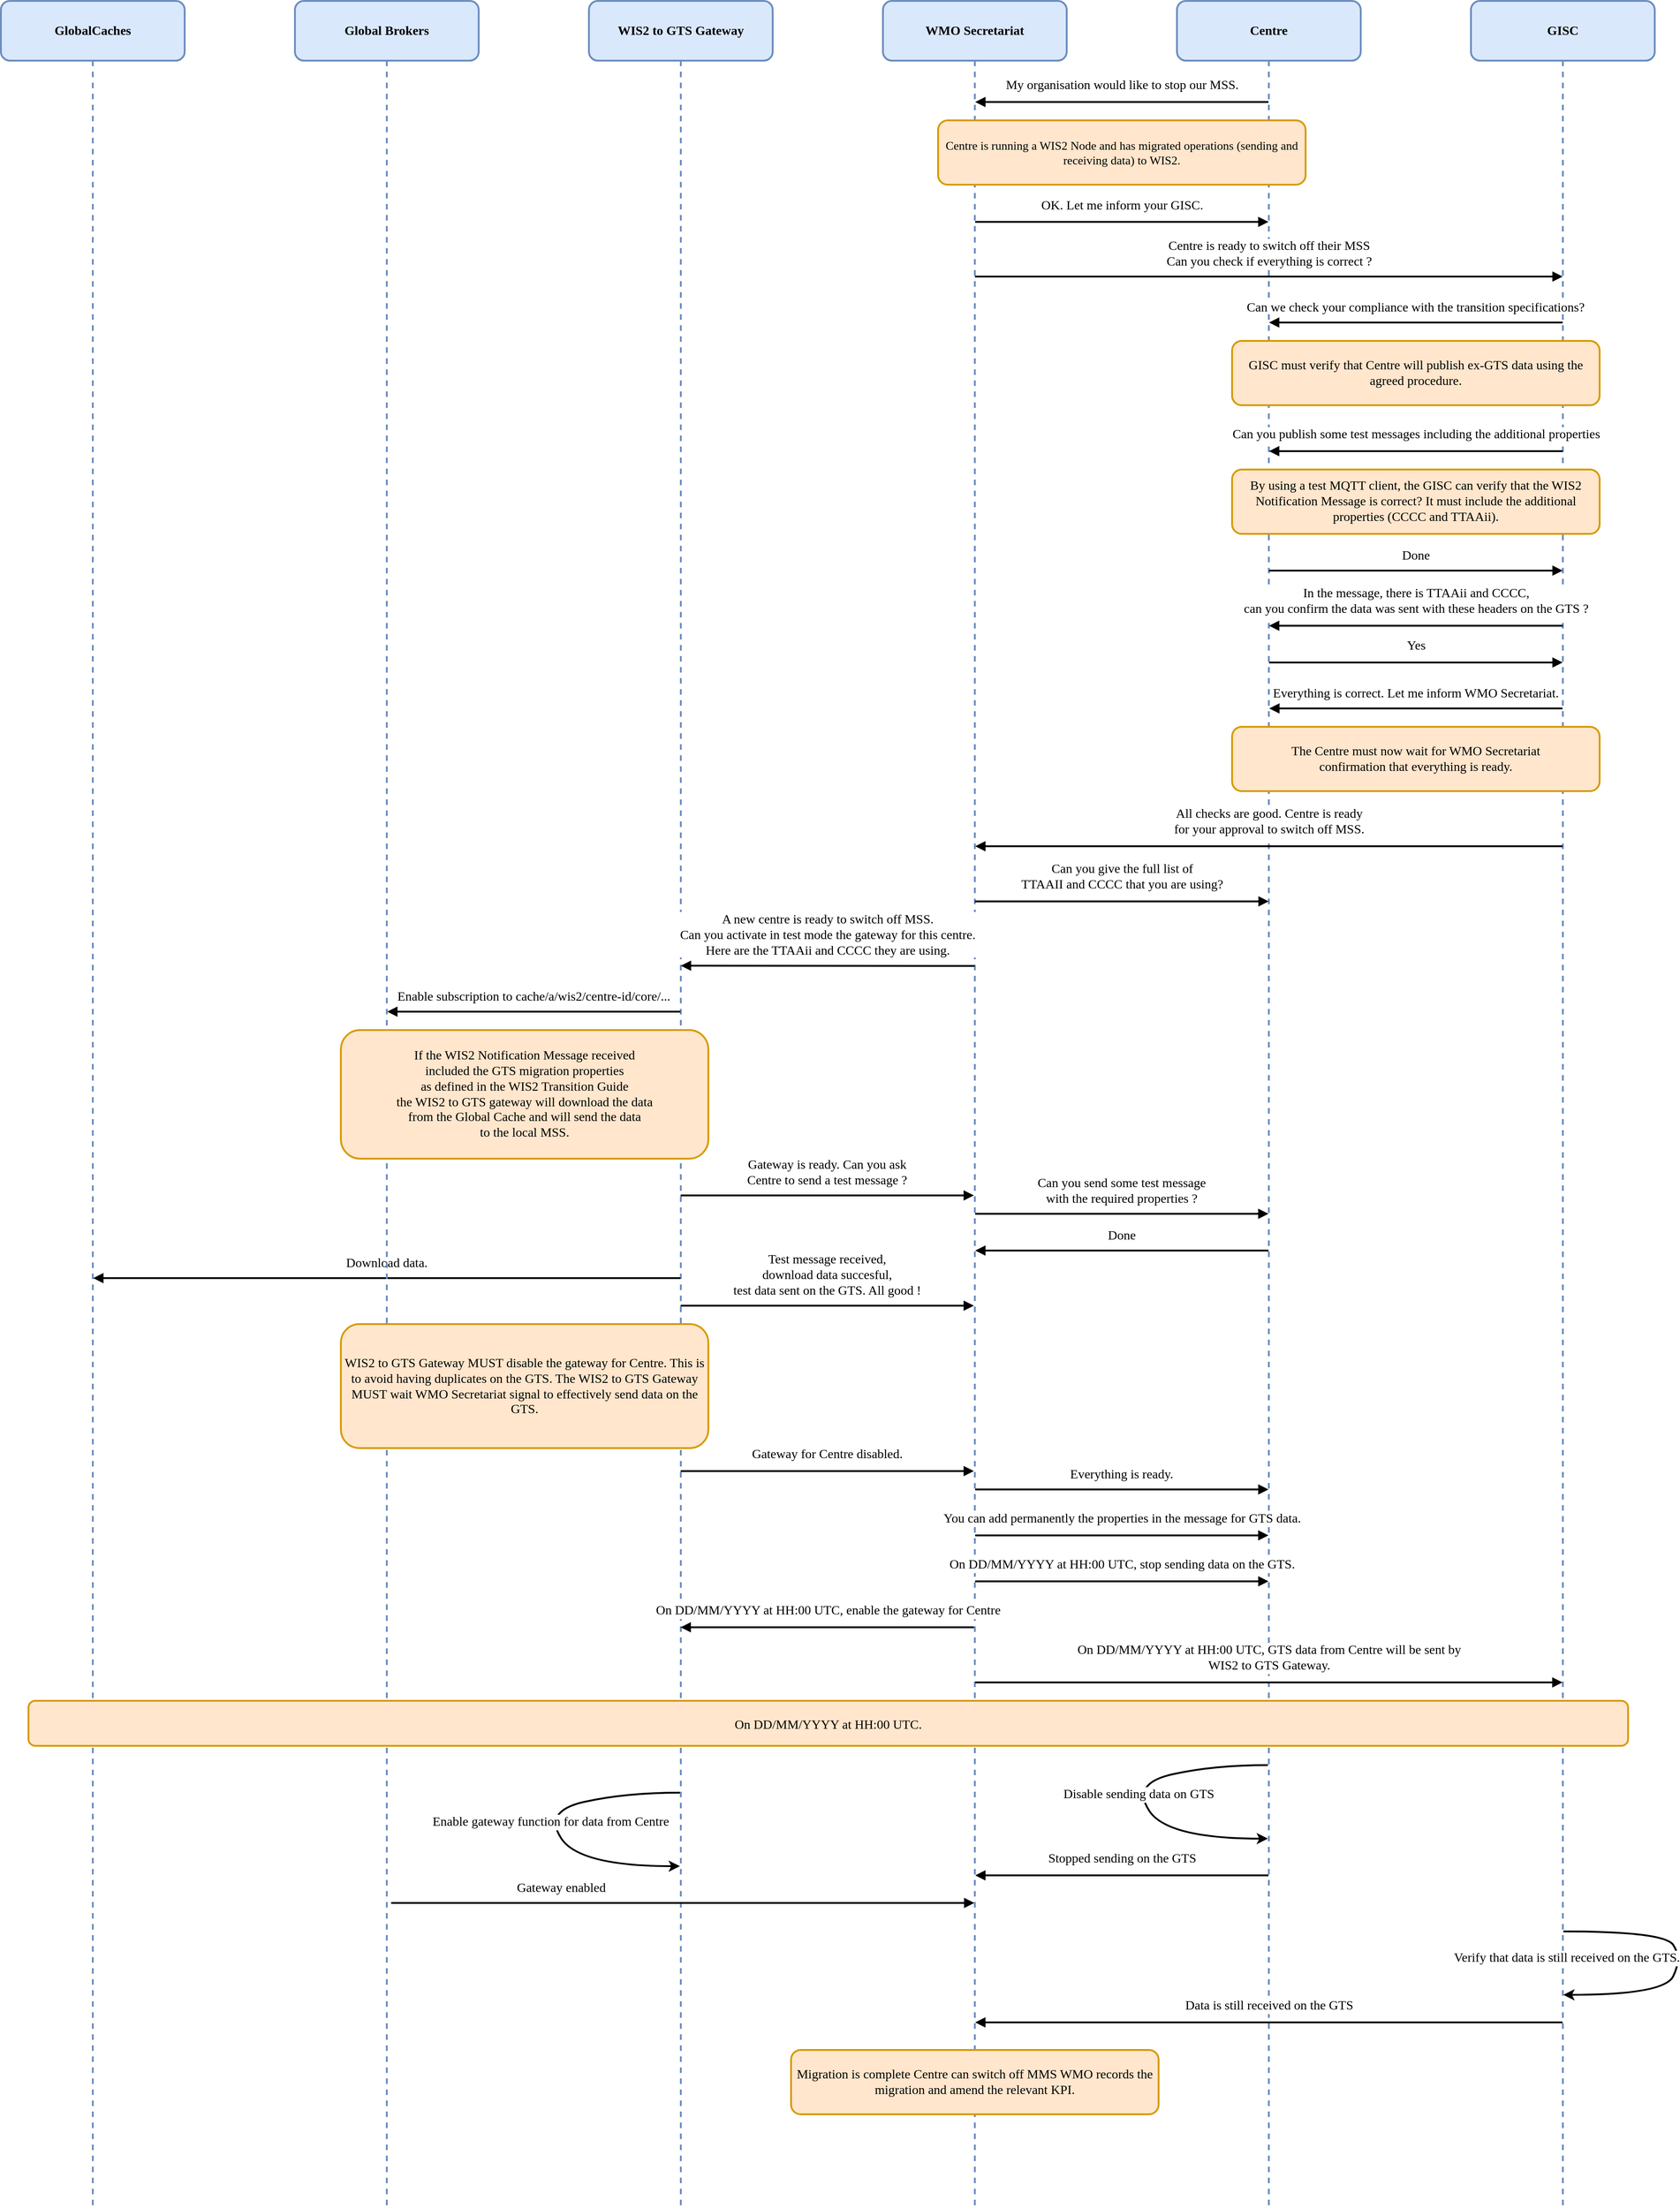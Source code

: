 <mxfile version="22.1.2" type="device">
  <diagram name="Page-1" id="oZ63qkJXuvSa72ImsTO5">
    <mxGraphModel dx="2593" dy="1584" grid="1" gridSize="10" guides="1" tooltips="1" connect="1" arrows="1" fold="1" page="1" pageScale="3.5" pageWidth="827" pageHeight="1169" math="0" shadow="0">
      <root>
        <mxCell id="0" />
        <mxCell id="1" parent="0" />
        <mxCell id="OQUS06HyzIC1bEEYyVjX-85" value="GlobalCaches" style="shape=umlLifeline;perimeter=lifelinePerimeter;whiteSpace=wrap;container=1;dropTarget=0;collapsible=0;recursiveResize=0;outlineConnect=0;portConstraint=eastwest;newEdgeStyle={&quot;edgeStyle&quot;:&quot;elbowEdgeStyle&quot;,&quot;elbow&quot;:&quot;vertical&quot;,&quot;curved&quot;:0,&quot;rounded&quot;:0};size=65;fillColor=#dae8fc;strokeColor=#6c8ebf;strokeWidth=2;fontFamily=Verdana;fontSize=14;fontStyle=1;rounded=1;" parent="1" vertex="1">
          <mxGeometry x="510" y="80" width="200" height="2400" as="geometry" />
        </mxCell>
        <mxCell id="OQUS06HyzIC1bEEYyVjX-87" value="WIS2 to GTS Gateway" style="shape=umlLifeline;perimeter=lifelinePerimeter;whiteSpace=wrap;container=1;dropTarget=0;collapsible=0;recursiveResize=0;outlineConnect=0;portConstraint=eastwest;newEdgeStyle={&quot;edgeStyle&quot;:&quot;elbowEdgeStyle&quot;,&quot;elbow&quot;:&quot;vertical&quot;,&quot;curved&quot;:0,&quot;rounded&quot;:0};size=65;fontSize=14;fontStyle=1;fontFamily=Verdana;fillColor=#dae8fc;strokeColor=#6c8ebf;strokeWidth=2;rounded=1;" parent="1" vertex="1">
          <mxGeometry x="1150" y="80" width="200" height="2400" as="geometry" />
        </mxCell>
        <mxCell id="OQUS06HyzIC1bEEYyVjX-88" value="WMO Secretariat" style="shape=umlLifeline;perimeter=lifelinePerimeter;whiteSpace=wrap;container=1;dropTarget=0;collapsible=0;recursiveResize=0;outlineConnect=0;portConstraint=eastwest;newEdgeStyle={&quot;edgeStyle&quot;:&quot;elbowEdgeStyle&quot;,&quot;elbow&quot;:&quot;vertical&quot;,&quot;curved&quot;:0,&quot;rounded&quot;:0};size=65;fontSize=14;fontStyle=1;fontFamily=Verdana;fillColor=#dae8fc;strokeColor=#6c8ebf;strokeWidth=2;rounded=1;" parent="1" vertex="1">
          <mxGeometry x="1470" y="80" width="200" height="2400" as="geometry" />
        </mxCell>
        <mxCell id="OQUS06HyzIC1bEEYyVjX-89" value="Centre" style="shape=umlLifeline;perimeter=lifelinePerimeter;whiteSpace=wrap;container=1;dropTarget=0;collapsible=0;recursiveResize=0;outlineConnect=0;portConstraint=eastwest;newEdgeStyle={&quot;edgeStyle&quot;:&quot;elbowEdgeStyle&quot;,&quot;elbow&quot;:&quot;vertical&quot;,&quot;curved&quot;:0,&quot;rounded&quot;:0};size=65;fontFamily=Verdana;fontSize=14;fillColor=#dae8fc;strokeColor=#6c8ebf;fontStyle=1;strokeWidth=2;rounded=1;" parent="1" vertex="1">
          <mxGeometry x="1790" y="80" width="200" height="2400" as="geometry" />
        </mxCell>
        <mxCell id="OQUS06HyzIC1bEEYyVjX-90" value="GISC" style="shape=umlLifeline;perimeter=lifelinePerimeter;whiteSpace=wrap;container=1;dropTarget=0;collapsible=0;recursiveResize=0;outlineConnect=0;portConstraint=eastwest;newEdgeStyle={&quot;edgeStyle&quot;:&quot;elbowEdgeStyle&quot;,&quot;elbow&quot;:&quot;vertical&quot;,&quot;curved&quot;:0,&quot;rounded&quot;:0};size=65;fontSize=14;fontStyle=1;fontFamily=Verdana;fillColor=#dae8fc;strokeColor=#6c8ebf;strokeWidth=2;rounded=1;" parent="1" vertex="1">
          <mxGeometry x="2110" y="80" width="200" height="2400" as="geometry" />
        </mxCell>
        <mxCell id="OQUS06HyzIC1bEEYyVjX-91" value="My organisation would like to stop our MSS." style="verticalAlign=bottom;endArrow=block;edgeStyle=elbowEdgeStyle;elbow=vertical;curved=0;rounded=1;strokeWidth=2;fontFamily=Verdana;fontSize=14;html=1;spacingBottom=7;spacingTop=2;" parent="1" edge="1">
          <mxGeometry relative="1" as="geometry">
            <Array as="points">
              <mxPoint x="1729.59" y="190" />
            </Array>
            <mxPoint x="1889.59" y="190" as="sourcePoint" />
            <mxPoint x="1570.414" y="190" as="targetPoint" />
          </mxGeometry>
        </mxCell>
        <mxCell id="OQUS06HyzIC1bEEYyVjX-92" value="OK. Let me inform your GISC." style="verticalAlign=bottom;endArrow=block;edgeStyle=elbowEdgeStyle;elbow=vertical;curved=0;rounded=1;fontSize=14;fontFamily=Verdana;strokeWidth=2;html=1;spacingBottom=7;spacingTop=2;" parent="1" edge="1">
          <mxGeometry relative="1" as="geometry">
            <Array as="points" />
            <mxPoint x="1570.414" y="320.47" as="sourcePoint" />
            <mxPoint x="1889.59" y="320.47" as="targetPoint" />
          </mxGeometry>
        </mxCell>
        <mxCell id="OQUS06HyzIC1bEEYyVjX-93" value="Centre is ready to switch off their MSS&lt;br&gt;Can you check if everything is correct ?" style="verticalAlign=bottom;endArrow=block;edgeStyle=elbowEdgeStyle;elbow=vertical;curved=0;rounded=1;fontSize=14;fontFamily=Verdana;strokeWidth=2;html=1;spacingBottom=5;" parent="1" edge="1">
          <mxGeometry relative="1" as="geometry">
            <Array as="points">
              <mxPoint x="1803.84" y="380" />
            </Array>
            <mxPoint x="1570.164" y="380" as="sourcePoint" />
            <mxPoint x="2209.84" y="380" as="targetPoint" />
          </mxGeometry>
        </mxCell>
        <mxCell id="OQUS06HyzIC1bEEYyVjX-94" value="Can we check your compliance with the transition specifications?" style="verticalAlign=bottom;endArrow=block;edgeStyle=elbowEdgeStyle;elbow=vertical;curved=0;rounded=1;fontSize=14;strokeWidth=2;spacingTop=2;spacingBottom=7;fontFamily=Verdana;" parent="1" edge="1">
          <mxGeometry relative="1" as="geometry">
            <Array as="points">
              <mxPoint x="2090.84" y="430" />
            </Array>
            <mxPoint x="2209.84" y="430" as="sourcePoint" />
            <mxPoint x="1890.164" y="430" as="targetPoint" />
          </mxGeometry>
        </mxCell>
        <mxCell id="OQUS06HyzIC1bEEYyVjX-95" value="Can you publish some test messages including the additional properties" style="verticalAlign=bottom;endArrow=block;edgeStyle=elbowEdgeStyle;elbow=vertical;curved=0;rounded=1;fontSize=14;spacingBottom=7;spacingTop=2;html=1;strokeWidth=2;fontFamily=Verdana;" parent="1" edge="1">
          <mxGeometry relative="1" as="geometry">
            <Array as="points">
              <mxPoint x="2090.84" y="570" />
            </Array>
            <mxPoint x="2209.84" y="570" as="sourcePoint" />
            <mxPoint x="1890.164" y="570" as="targetPoint" />
          </mxGeometry>
        </mxCell>
        <mxCell id="OQUS06HyzIC1bEEYyVjX-96" value="Done" style="verticalAlign=bottom;endArrow=block;edgeStyle=elbowEdgeStyle;elbow=vertical;curved=0;rounded=1;spacingBottom=7;spacingTop=2;fontSize=14;fontFamily=Verdana;strokeWidth=2;" parent="1" edge="1">
          <mxGeometry relative="1" as="geometry">
            <Array as="points">
              <mxPoint x="2090.84" y="700" />
            </Array>
            <mxPoint x="1890.164" y="700" as="sourcePoint" />
            <mxPoint x="2209.84" y="700" as="targetPoint" />
          </mxGeometry>
        </mxCell>
        <mxCell id="OQUS06HyzIC1bEEYyVjX-97" value="In the message, there is TTAAii and CCCC, &lt;br&gt;can you confirm the data was sent with these headers on the GTS ?" style="verticalAlign=bottom;endArrow=block;edgeStyle=elbowEdgeStyle;elbow=vertical;curved=0;rounded=1;strokeWidth=2;spacingBottom=7;spacingTop=2;html=1;fontFamily=Verdana;fontSize=14;" parent="1" edge="1">
          <mxGeometry relative="1" as="geometry">
            <Array as="points">
              <mxPoint x="2090.84" y="760" />
            </Array>
            <mxPoint x="2209.84" y="760" as="sourcePoint" />
            <mxPoint x="1890.164" y="760" as="targetPoint" />
          </mxGeometry>
        </mxCell>
        <mxCell id="OQUS06HyzIC1bEEYyVjX-98" value="Yes" style="verticalAlign=bottom;endArrow=block;edgeStyle=elbowEdgeStyle;elbow=vertical;curved=0;rounded=1;html=1;fontSize=14;fontFamily=Verdana;spacingTop=2;spacingBottom=7;strokeWidth=2;" parent="1" edge="1">
          <mxGeometry relative="1" as="geometry">
            <Array as="points">
              <mxPoint x="2090.84" y="800" />
            </Array>
            <mxPoint x="1890.164" y="800" as="sourcePoint" />
            <mxPoint x="2209.84" y="800" as="targetPoint" />
          </mxGeometry>
        </mxCell>
        <mxCell id="OQUS06HyzIC1bEEYyVjX-99" value="Everything is correct. Let me inform WMO Secretariat." style="verticalAlign=bottom;endArrow=block;edgeStyle=elbowEdgeStyle;elbow=vertical;curved=0;rounded=1;strokeWidth=2;fontSize=14;fontFamily=Verdana;spacingTop=2;spacingBottom=7;" parent="1" edge="1">
          <mxGeometry relative="1" as="geometry">
            <Array as="points">
              <mxPoint x="2090.59" y="850" />
            </Array>
            <mxPoint x="2209.59" y="850" as="sourcePoint" />
            <mxPoint x="1890.414" y="850" as="targetPoint" />
          </mxGeometry>
        </mxCell>
        <mxCell id="OQUS06HyzIC1bEEYyVjX-100" value="All checks are good. Centre is ready&lt;br&gt;for your approval to switch off MSS." style="verticalAlign=bottom;endArrow=block;edgeStyle=elbowEdgeStyle;elbow=vertical;curved=0;rounded=1;fontSize=14;fontFamily=Verdana;spacingTop=2;spacingBottom=7;strokeWidth=2;html=1;" parent="1" edge="1">
          <mxGeometry relative="1" as="geometry">
            <Array as="points">
              <mxPoint x="1804.34" y="1000" />
            </Array>
            <mxPoint x="2209.59" y="1000" as="sourcePoint" />
            <mxPoint x="1570.414" y="1000" as="targetPoint" />
          </mxGeometry>
        </mxCell>
        <mxCell id="OQUS06HyzIC1bEEYyVjX-103" value="Enable subscription to cache/a/wis2/centre-id/core/..." style="verticalAlign=bottom;endArrow=block;edgeStyle=elbowEdgeStyle;elbow=vertical;curved=0;rounded=1;strokeWidth=2;fontFamily=Verdana;fontSize=14;spacingTop=2;spacingBottom=7;" parent="1" edge="1">
          <mxGeometry relative="1" as="geometry">
            <Array as="points">
              <mxPoint x="1100.77" y="1180" />
            </Array>
            <mxPoint x="1249.59" y="1180" as="sourcePoint" />
            <mxPoint x="930.414" y="1180" as="targetPoint" />
          </mxGeometry>
        </mxCell>
        <mxCell id="OQUS06HyzIC1bEEYyVjX-104" value="Gateway is ready. Can you ask&#xa;Centre to send a test message ?" style="verticalAlign=bottom;endArrow=block;edgeStyle=elbowEdgeStyle;elbow=vertical;curved=0;rounded=1;fontFamily=Verdana;fontSize=14;spacingTop=2;spacingBottom=7;strokeWidth=2;" parent="1" edge="1">
          <mxGeometry relative="1" as="geometry">
            <Array as="points">
              <mxPoint x="1390" y="1380" />
            </Array>
            <mxPoint x="1249.824" y="1380" as="sourcePoint" />
            <mxPoint x="1569" y="1380" as="targetPoint" />
          </mxGeometry>
        </mxCell>
        <mxCell id="OQUS06HyzIC1bEEYyVjX-105" value="Can you send some test message&#xa;with the required properties ?" style="verticalAlign=bottom;endArrow=block;edgeStyle=elbowEdgeStyle;elbow=vertical;curved=0;rounded=1;fontFamily=Verdana;fontSize=14;strokeWidth=2;spacingTop=2;spacingBottom=7;" parent="1" edge="1">
          <mxGeometry relative="1" as="geometry">
            <Array as="points">
              <mxPoint x="1720" y="1400" />
            </Array>
            <mxPoint x="1570.414" y="1400" as="sourcePoint" />
            <mxPoint x="1889.59" y="1400" as="targetPoint" />
          </mxGeometry>
        </mxCell>
        <mxCell id="OQUS06HyzIC1bEEYyVjX-106" value="Done" style="verticalAlign=bottom;endArrow=block;edgeStyle=elbowEdgeStyle;elbow=vertical;curved=0;rounded=1;fontSize=14;fontFamily=Verdana;spacingTop=2;spacingBottom=7;strokeWidth=2;" parent="1" edge="1">
          <mxGeometry relative="1" as="geometry">
            <Array as="points">
              <mxPoint x="1731" y="1440" />
            </Array>
            <mxPoint x="1889.59" y="1440" as="sourcePoint" />
            <mxPoint x="1570.414" y="1440" as="targetPoint" />
          </mxGeometry>
        </mxCell>
        <mxCell id="OQUS06HyzIC1bEEYyVjX-107" value="Download data." style="verticalAlign=bottom;endArrow=block;edgeStyle=elbowEdgeStyle;elbow=vertical;curved=0;rounded=1;strokeWidth=2;fontFamily=Verdana;fontSize=14;spacingTop=2;spacingBottom=7;" parent="1" edge="1">
          <mxGeometry relative="1" as="geometry">
            <Array as="points">
              <mxPoint x="870.59" y="1470" />
            </Array>
            <mxPoint x="1249.59" y="1470" as="sourcePoint" />
            <mxPoint x="610.414" y="1470" as="targetPoint" />
          </mxGeometry>
        </mxCell>
        <mxCell id="OQUS06HyzIC1bEEYyVjX-108" value="Test message received,&#xa;download data succesful,&#xa;test data sent on the GTS. All good !" style="verticalAlign=bottom;endArrow=block;edgeStyle=elbowEdgeStyle;elbow=vertical;curved=0;rounded=1;fontFamily=Verdana;fontSize=14;spacingTop=2;spacingBottom=7;strokeWidth=2;" parent="1" edge="1">
          <mxGeometry relative="1" as="geometry">
            <Array as="points">
              <mxPoint x="1420" y="1500" />
            </Array>
            <mxPoint x="1249.824" y="1500.0" as="sourcePoint" />
            <mxPoint x="1569" y="1500.0" as="targetPoint" />
          </mxGeometry>
        </mxCell>
        <mxCell id="OQUS06HyzIC1bEEYyVjX-109" value="Gateway for Centre disabled." style="verticalAlign=bottom;endArrow=block;edgeStyle=elbowEdgeStyle;elbow=vertical;curved=0;rounded=1;fontSize=14;fontFamily=Verdana;html=1;spacingTop=2;spacingBottom=7;strokeWidth=2;" parent="1" edge="1">
          <mxGeometry relative="1" as="geometry">
            <Array as="points">
              <mxPoint x="1430" y="1680" />
            </Array>
            <mxPoint x="1249.824" y="1680" as="sourcePoint" />
            <mxPoint x="1569" y="1680" as="targetPoint" />
          </mxGeometry>
        </mxCell>
        <mxCell id="OQUS06HyzIC1bEEYyVjX-110" value="Everything is ready." style="verticalAlign=bottom;endArrow=block;edgeStyle=elbowEdgeStyle;elbow=vertical;curved=0;rounded=1;fontSize=14;fontFamily=Verdana;spacingTop=2;spacingBottom=7;strokeWidth=2;" parent="1" edge="1">
          <mxGeometry relative="1" as="geometry">
            <Array as="points">
              <mxPoint x="1760.92" y="1700" />
            </Array>
            <mxPoint x="1570.38" y="1700" as="sourcePoint" />
            <mxPoint x="1889.63" y="1700" as="targetPoint" />
          </mxGeometry>
        </mxCell>
        <mxCell id="OQUS06HyzIC1bEEYyVjX-111" value="You can add permanently the properties in the message for GTS data." style="verticalAlign=bottom;endArrow=block;edgeStyle=elbowEdgeStyle;elbow=vertical;curved=0;rounded=1;strokeWidth=2;fontFamily=Verdana;fontSize=14;html=1;spacingTop=2;spacingBottom=7;" parent="1" edge="1">
          <mxGeometry relative="1" as="geometry">
            <Array as="points">
              <mxPoint x="1730" y="1750" />
            </Array>
            <mxPoint x="1570.414" y="1750" as="sourcePoint" />
            <mxPoint x="1889.59" y="1750" as="targetPoint" />
          </mxGeometry>
        </mxCell>
        <mxCell id="OQUS06HyzIC1bEEYyVjX-112" value="On DD/MM/YYYY at HH:00 UTC, stop sending data on the GTS." style="verticalAlign=bottom;endArrow=block;edgeStyle=elbowEdgeStyle;elbow=vertical;curved=0;rounded=1;strokeWidth=2;fontSize=14;fontFamily=Verdana;html=1;spacingTop=2;spacingBottom=7;" parent="1" edge="1">
          <mxGeometry relative="1" as="geometry">
            <Array as="points">
              <mxPoint x="1751.04" y="1800" />
            </Array>
            <mxPoint x="1570.38" y="1800" as="sourcePoint" />
            <mxPoint x="1889.63" y="1800" as="targetPoint" />
          </mxGeometry>
        </mxCell>
        <mxCell id="OQUS06HyzIC1bEEYyVjX-113" value="On DD/MM/YYYY at HH:00 UTC, enable the gateway for Centre" style="verticalAlign=bottom;endArrow=block;edgeStyle=elbowEdgeStyle;elbow=vertical;curved=0;rounded=1;fontSize=14;fontFamily=Verdana;html=1;spacingTop=2;spacingBottom=7;strokeWidth=2;" parent="1" edge="1">
          <mxGeometry relative="1" as="geometry">
            <Array as="points">
              <mxPoint x="1450" y="1850" />
            </Array>
            <mxPoint x="1569" y="1850" as="sourcePoint" />
            <mxPoint x="1249.75" y="1850" as="targetPoint" />
          </mxGeometry>
        </mxCell>
        <mxCell id="OQUS06HyzIC1bEEYyVjX-114" value="On DD/MM/YYYY at HH:00 UTC, GTS data from Centre will be sent by&lt;br&gt;WIS2 to GTS Gateway." style="verticalAlign=bottom;endArrow=block;edgeStyle=elbowEdgeStyle;elbow=vertical;curved=0;rounded=1;fontSize=14;fontFamily=Verdana;spacingTop=2;spacingBottom=7;html=1;strokeWidth=2;" parent="1" edge="1">
          <mxGeometry relative="1" as="geometry">
            <Array as="points">
              <mxPoint x="1804.26" y="1910" />
            </Array>
            <mxPoint x="1570.38" y="1910" as="sourcePoint" />
            <mxPoint x="2209.63" y="1910" as="targetPoint" />
          </mxGeometry>
        </mxCell>
        <mxCell id="OQUS06HyzIC1bEEYyVjX-116" value="Enable gateway function for data from Centre" style="curved=1;rounded=1;fontSize=14;fontFamily=Verdana;html=1;strokeWidth=2;" parent="1" edge="1">
          <mxGeometry relative="1" as="geometry">
            <Array as="points">
              <mxPoint x="1190" y="2030" />
              <mxPoint x="1100" y="2050" />
              <mxPoint x="1140" y="2110" />
            </Array>
            <mxPoint x="1249.0" y="2030" as="sourcePoint" />
            <mxPoint x="1249.0" y="2110" as="targetPoint" />
          </mxGeometry>
        </mxCell>
        <mxCell id="OQUS06HyzIC1bEEYyVjX-117" value="Verify that data is still received on the GTS." style="curved=1;rounded=1;fontSize=14;fontFamily=Verdana;html=1;strokeWidth=2;" parent="1" source="OQUS06HyzIC1bEEYyVjX-90" target="OQUS06HyzIC1bEEYyVjX-90" edge="1">
          <mxGeometry x="-0.981" y="-29" relative="1" as="geometry">
            <Array as="points">
              <mxPoint x="2320" y="2181" />
              <mxPoint x="2340" y="2210" />
              <mxPoint x="2320" y="2250" />
            </Array>
            <mxPoint x="2209.75" y="2210" as="sourcePoint" />
            <mxPoint x="2209.75" y="2240" as="targetPoint" />
            <mxPoint as="offset" />
          </mxGeometry>
        </mxCell>
        <mxCell id="OQUS06HyzIC1bEEYyVjX-118" value="Stopped sending on the GTS" style="verticalAlign=bottom;endArrow=block;edgeStyle=elbowEdgeStyle;elbow=vertical;curved=0;rounded=1;fontSize=14;fontFamily=Verdana;spacingTop=2;spacingBottom=7;html=1;strokeWidth=2;" parent="1" edge="1">
          <mxGeometry relative="1" as="geometry">
            <Array as="points">
              <mxPoint x="1730.59" y="2120" />
            </Array>
            <mxPoint x="1889.59" y="2120" as="sourcePoint" />
            <mxPoint x="1570.414" y="2120" as="targetPoint" />
          </mxGeometry>
        </mxCell>
        <mxCell id="OQUS06HyzIC1bEEYyVjX-119" value="Gateway enabled" style="verticalAlign=bottom;endArrow=block;edgeStyle=elbowEdgeStyle;elbow=vertical;curved=0;rounded=1;strokeWidth=2;fontSize=14;fontFamily=Verdana;spacingBottom=7;spacingTop=2;" parent="1" edge="1">
          <mxGeometry x="0.062" relative="1" as="geometry">
            <Array as="points">
              <mxPoint x="930.5" y="2150" />
            </Array>
            <mxPoint x="1249.5" y="2150" as="sourcePoint" />
            <mxPoint x="1569.5" y="2150" as="targetPoint" />
            <mxPoint as="offset" />
          </mxGeometry>
        </mxCell>
        <mxCell id="OQUS06HyzIC1bEEYyVjX-120" value="Data is still received on the GTS" style="verticalAlign=bottom;endArrow=block;edgeStyle=elbowEdgeStyle;elbow=vertical;curved=0;rounded=1;strokeWidth=2;fontSize=14;fontFamily=Verdana;html=1;spacingTop=2;spacingBottom=7;" parent="1" edge="1">
          <mxGeometry relative="1" as="geometry">
            <Array as="points">
              <mxPoint x="1803.62" y="2280" />
            </Array>
            <mxPoint x="2209.62" y="2280" as="sourcePoint" />
            <mxPoint x="1570.37" y="2280" as="targetPoint" />
          </mxGeometry>
        </mxCell>
        <mxCell id="OQUS06HyzIC1bEEYyVjX-121" value="Centre is running a WIS2 Node and has migrated operations (sending and receiving data) to WIS2." style="fillColor=#ffe6cc;strokeColor=#d79b00;fontFamily=Verdana;strokeWidth=2;fontStyle=0;fontSize=13;align=center;whiteSpace=wrap;spacingLeft=3;spacingRight=3;rounded=1;" parent="1" vertex="1">
          <mxGeometry x="1530" y="210" width="400" height="70" as="geometry" />
        </mxCell>
        <mxCell id="OQUS06HyzIC1bEEYyVjX-122" value="GISC must verify that Centre will publish ex-GTS data using the agreed procedure." style="fillColor=#ffe6cc;strokeColor=#d79b00;strokeWidth=2;fontFamily=Verdana;fontSize=14;whiteSpace=wrap;rounded=1;" parent="1" vertex="1">
          <mxGeometry x="1850" y="450" width="400" height="70" as="geometry" />
        </mxCell>
        <mxCell id="OQUS06HyzIC1bEEYyVjX-123" value="By using a test MQTT client, the GISC can verify that the WIS2 Notification Message is correct? It must include the additional properties (CCCC and TTAAii)." style="fillColor=#ffe6cc;strokeColor=#d79b00;strokeWidth=2;fontSize=14;fontFamily=Verdana;whiteSpace=wrap;html=1;rounded=1;" parent="1" vertex="1">
          <mxGeometry x="1850" y="590" width="400" height="70" as="geometry" />
        </mxCell>
        <mxCell id="OQUS06HyzIC1bEEYyVjX-124" value="The Centre must now wait for WMO Secretariat&lt;br&gt;confirmation that everything is ready." style="fillColor=#ffe6cc;strokeColor=#d79b00;strokeWidth=2;fontFamily=Verdana;fontSize=14;whiteSpace=wrap;html=1;rounded=1;" parent="1" vertex="1">
          <mxGeometry x="1850" y="870" width="400" height="70" as="geometry" />
        </mxCell>
        <mxCell id="OQUS06HyzIC1bEEYyVjX-128" value="Migration is complete Centre can switch off MMS WMO records the migration and amend the relevant KPI." style="fillColor=#ffe6cc;strokeColor=#d79b00;rounded=1;strokeWidth=2;fontSize=14;fontFamily=Verdana;whiteSpace=wrap;html=1;spacingTop=2;spacingBottom=2;spacingRight=4;spacingLeft=4;" parent="1" vertex="1">
          <mxGeometry x="1370" y="2310" width="400" height="70" as="geometry" />
        </mxCell>
        <mxCell id="OQUS06HyzIC1bEEYyVjX-86" value="Global Brokers" style="shape=umlLifeline;perimeter=lifelinePerimeter;whiteSpace=wrap;container=1;dropTarget=0;collapsible=0;recursiveResize=0;outlineConnect=0;portConstraint=eastwest;newEdgeStyle={&quot;edgeStyle&quot;:&quot;elbowEdgeStyle&quot;,&quot;elbow&quot;:&quot;vertical&quot;,&quot;curved&quot;:0,&quot;rounded&quot;:0};size=65;fontSize=14;fontStyle=1;fontFamily=Verdana;strokeWidth=2;fillColor=#dae8fc;strokeColor=#6c8ebf;rounded=1;" parent="1" vertex="1">
          <mxGeometry x="830" y="80" width="200" height="2400" as="geometry" />
        </mxCell>
        <mxCell id="9jRDH8uggtIWDUWKUjSG-3" value="A new centre is ready to switch off MSS.&#xa;Can you activate in test mode the gateway for this centre.&#xa;Here are the TTAAii and CCCC they are using." style="verticalAlign=bottom;endArrow=block;edgeStyle=elbowEdgeStyle;elbow=vertical;curved=0;rounded=1;fontSize=14;fontFamily=Verdana;spacingTop=2;spacingBottom=7;strokeWidth=2;" edge="1" parent="1">
          <mxGeometry relative="1" as="geometry">
            <Array as="points" />
            <mxPoint x="1569.75" y="1130.23" as="sourcePoint" />
            <mxPoint x="1250" y="1130.23" as="targetPoint" />
          </mxGeometry>
        </mxCell>
        <mxCell id="9jRDH8uggtIWDUWKUjSG-7" value="Can you give the full list of &lt;br&gt;TTAAII and CCCC that you are using?" style="verticalAlign=bottom;endArrow=block;edgeStyle=elbowEdgeStyle;elbow=vertical;curved=0;rounded=1;fontSize=14;fontFamily=Verdana;spacingTop=2;spacingBottom=7;strokeWidth=2;html=1;" edge="1" parent="1">
          <mxGeometry relative="1" as="geometry">
            <Array as="points" />
            <mxPoint x="1570.12" y="1060.05" as="sourcePoint" />
            <mxPoint x="1889.87" y="1060.05" as="targetPoint" />
          </mxGeometry>
        </mxCell>
        <mxCell id="OQUS06HyzIC1bEEYyVjX-125" value="If the WIS2 Notification Message received&lt;br&gt;included the GTS migration properties&lt;br&gt;as defined in the WIS2 Transition Guide&lt;br&gt;the WIS2 to GTS gateway will download the data&lt;br&gt;from the Global Cache and will send the data &lt;br&gt; to the local MSS." style="fillColor=#ffe6cc;strokeColor=#d79b00;strokeWidth=2;fontSize=14;fontFamily=Verdana;whiteSpace=wrap;html=1;spacingBottom=2;spacingTop=2;rounded=1;" parent="1" vertex="1">
          <mxGeometry x="880" y="1200" width="400" height="140" as="geometry" />
        </mxCell>
        <mxCell id="OQUS06HyzIC1bEEYyVjX-126" value="WIS2 to GTS Gateway MUST disable the gateway for Centre. This is to avoid having duplicates on the GTS. The WIS2 to GTS Gateway MUST wait WMO Secretariat signal to effectively send data on the GTS." style="fillColor=#ffe6cc;strokeColor=#d79b00;strokeWidth=2;fontFamily=Verdana;fontSize=14;whiteSpace=wrap;html=1;spacingTop=2;spacingBottom=2;rounded=1;" parent="1" vertex="1">
          <mxGeometry x="880" y="1520" width="400" height="135" as="geometry" />
        </mxCell>
        <mxCell id="9jRDH8uggtIWDUWKUjSG-12" value="Disable sending data on GTS" style="curved=1;rounded=1;fontSize=14;fontFamily=Verdana;html=1;strokeWidth=2;" edge="1" parent="1">
          <mxGeometry relative="1" as="geometry">
            <Array as="points">
              <mxPoint x="1830" y="2000" />
              <mxPoint x="1740" y="2020" />
              <mxPoint x="1780" y="2080" />
            </Array>
            <mxPoint x="1889.0" y="2000" as="sourcePoint" />
            <mxPoint x="1889.0" y="2080" as="targetPoint" />
          </mxGeometry>
        </mxCell>
        <mxCell id="OQUS06HyzIC1bEEYyVjX-127" value="On DD/MM/YYYY at HH:00 UTC." style="fillColor=#ffe6cc;strokeColor=#d79b00;strokeWidth=2;fontSize=14;fontFamily=Verdana;rounded=1;" parent="1" vertex="1">
          <mxGeometry x="540" y="1930" width="1741" height="49" as="geometry" />
        </mxCell>
      </root>
    </mxGraphModel>
  </diagram>
</mxfile>
